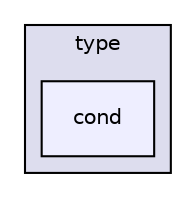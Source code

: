 digraph "cond" {
  bgcolor=transparent;
  compound=true
  node [ fontsize="10", fontname="Helvetica"];
  edge [ labelfontsize="10", labelfontname="Helvetica"];
  subgraph clusterdir_6e3689650c6effb3b07875eecab1ea11 {
    graph [ bgcolor="#ddddee", pencolor="black", label="type" fontname="Helvetica", fontsize="10", URL="dir_6e3689650c6effb3b07875eecab1ea11.html"]
  dir_d2daa059f2ccfca1b58731ae40e3e794 [shape=box, label="cond", style="filled", fillcolor="#eeeeff", pencolor="black", URL="dir_d2daa059f2ccfca1b58731ae40e3e794.html"];
  }
}
